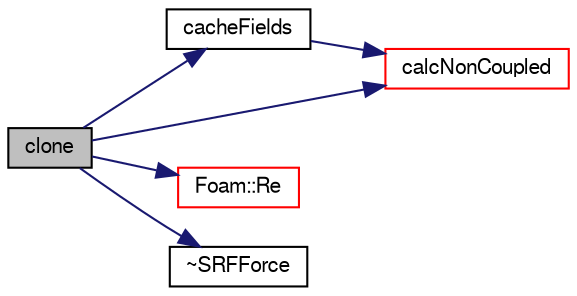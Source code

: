 digraph "clone"
{
  bgcolor="transparent";
  edge [fontname="FreeSans",fontsize="10",labelfontname="FreeSans",labelfontsize="10"];
  node [fontname="FreeSans",fontsize="10",shape=record];
  rankdir="LR";
  Node9 [label="clone",height=0.2,width=0.4,color="black", fillcolor="grey75", style="filled", fontcolor="black"];
  Node9 -> Node10 [color="midnightblue",fontsize="10",style="solid",fontname="FreeSans"];
  Node10 [label="cacheFields",height=0.2,width=0.4,color="black",URL="$a24162.html#a6005414ac27ae3e0b5a783ba216c1906",tooltip="Cache fields. "];
  Node10 -> Node11 [color="midnightblue",fontsize="10",style="solid",fontname="FreeSans"];
  Node11 [label="calcNonCoupled",height=0.2,width=0.4,color="red",URL="$a24162.html#a0e3253e601c7db3a3db9d3c921218fd9",tooltip="Calculate the non-coupled force. "];
  Node9 -> Node11 [color="midnightblue",fontsize="10",style="solid",fontname="FreeSans"];
  Node9 -> Node16 [color="midnightblue",fontsize="10",style="solid",fontname="FreeSans"];
  Node16 [label="Foam::Re",height=0.2,width=0.4,color="red",URL="$a21124.html#affa366970bcbe0f7ccf7c85557a3e12b"];
  Node9 -> Node19 [color="midnightblue",fontsize="10",style="solid",fontname="FreeSans"];
  Node19 [label="~SRFForce",height=0.2,width=0.4,color="black",URL="$a24162.html#a4656ec3326f02703aad3e4d94bbd4a54",tooltip="Destructor. "];
}
